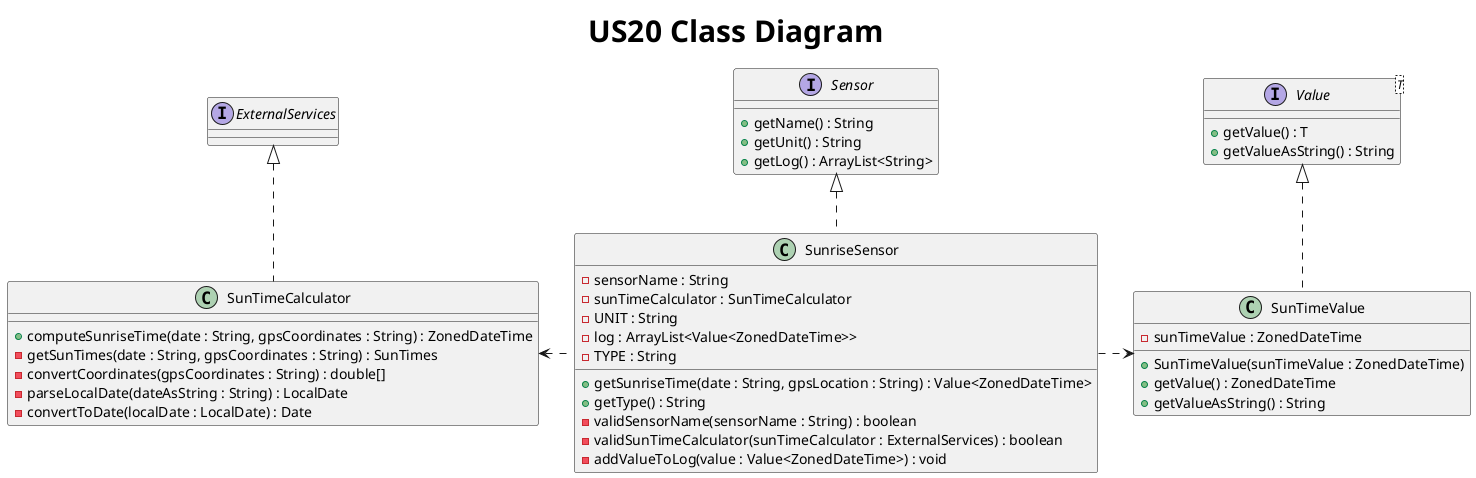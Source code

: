 @startuml
title <size: 30> US20 Class Diagram


interface Sensor {
    + getName() : String
    + getUnit() : String
    + getLog() : ArrayList<String>
}

interface Value<T> {
    + getValue() : T
    + getValueAsString() : String
}

interface ExternalServices {

}

class SunriseSensor{
    - sensorName : String
    - sunTimeCalculator : SunTimeCalculator
    - UNIT : String
    - log : ArrayList<Value<ZonedDateTime>>
    - TYPE : String

    + getSunriseTime(date : String, gpsLocation : String) : Value<ZonedDateTime>
    + getType() : String
    - validSensorName(sensorName : String) : boolean
    - validSunTimeCalculator(sunTimeCalculator : ExternalServices) : boolean
    - addValueToLog(value : Value<ZonedDateTime>) : void
}

class SunTimeValue {
    + SunTimeValue(sunTimeValue : ZonedDateTime)
    - sunTimeValue : ZonedDateTime
    + getValue() : ZonedDateTime
    + getValueAsString() : String
}

class SunTimeCalculator {
    + computeSunriseTime(date : String, gpsCoordinates : String) : ZonedDateTime
    - getSunTimes(date : String, gpsCoordinates : String) : SunTimes
    - convertCoordinates(gpsCoordinates : String) : double[]
    - parseLocalDate(dateAsString : String) : LocalDate
    - convertToDate(localDate : LocalDate) : Date
}

Value <|.. SunTimeValue
Sensor <|.. SunriseSensor
ExternalServices <|.. SunTimeCalculator
SunriseSensor .left.> SunTimeCalculator
SunriseSensor .right.> SunTimeValue

@enduml